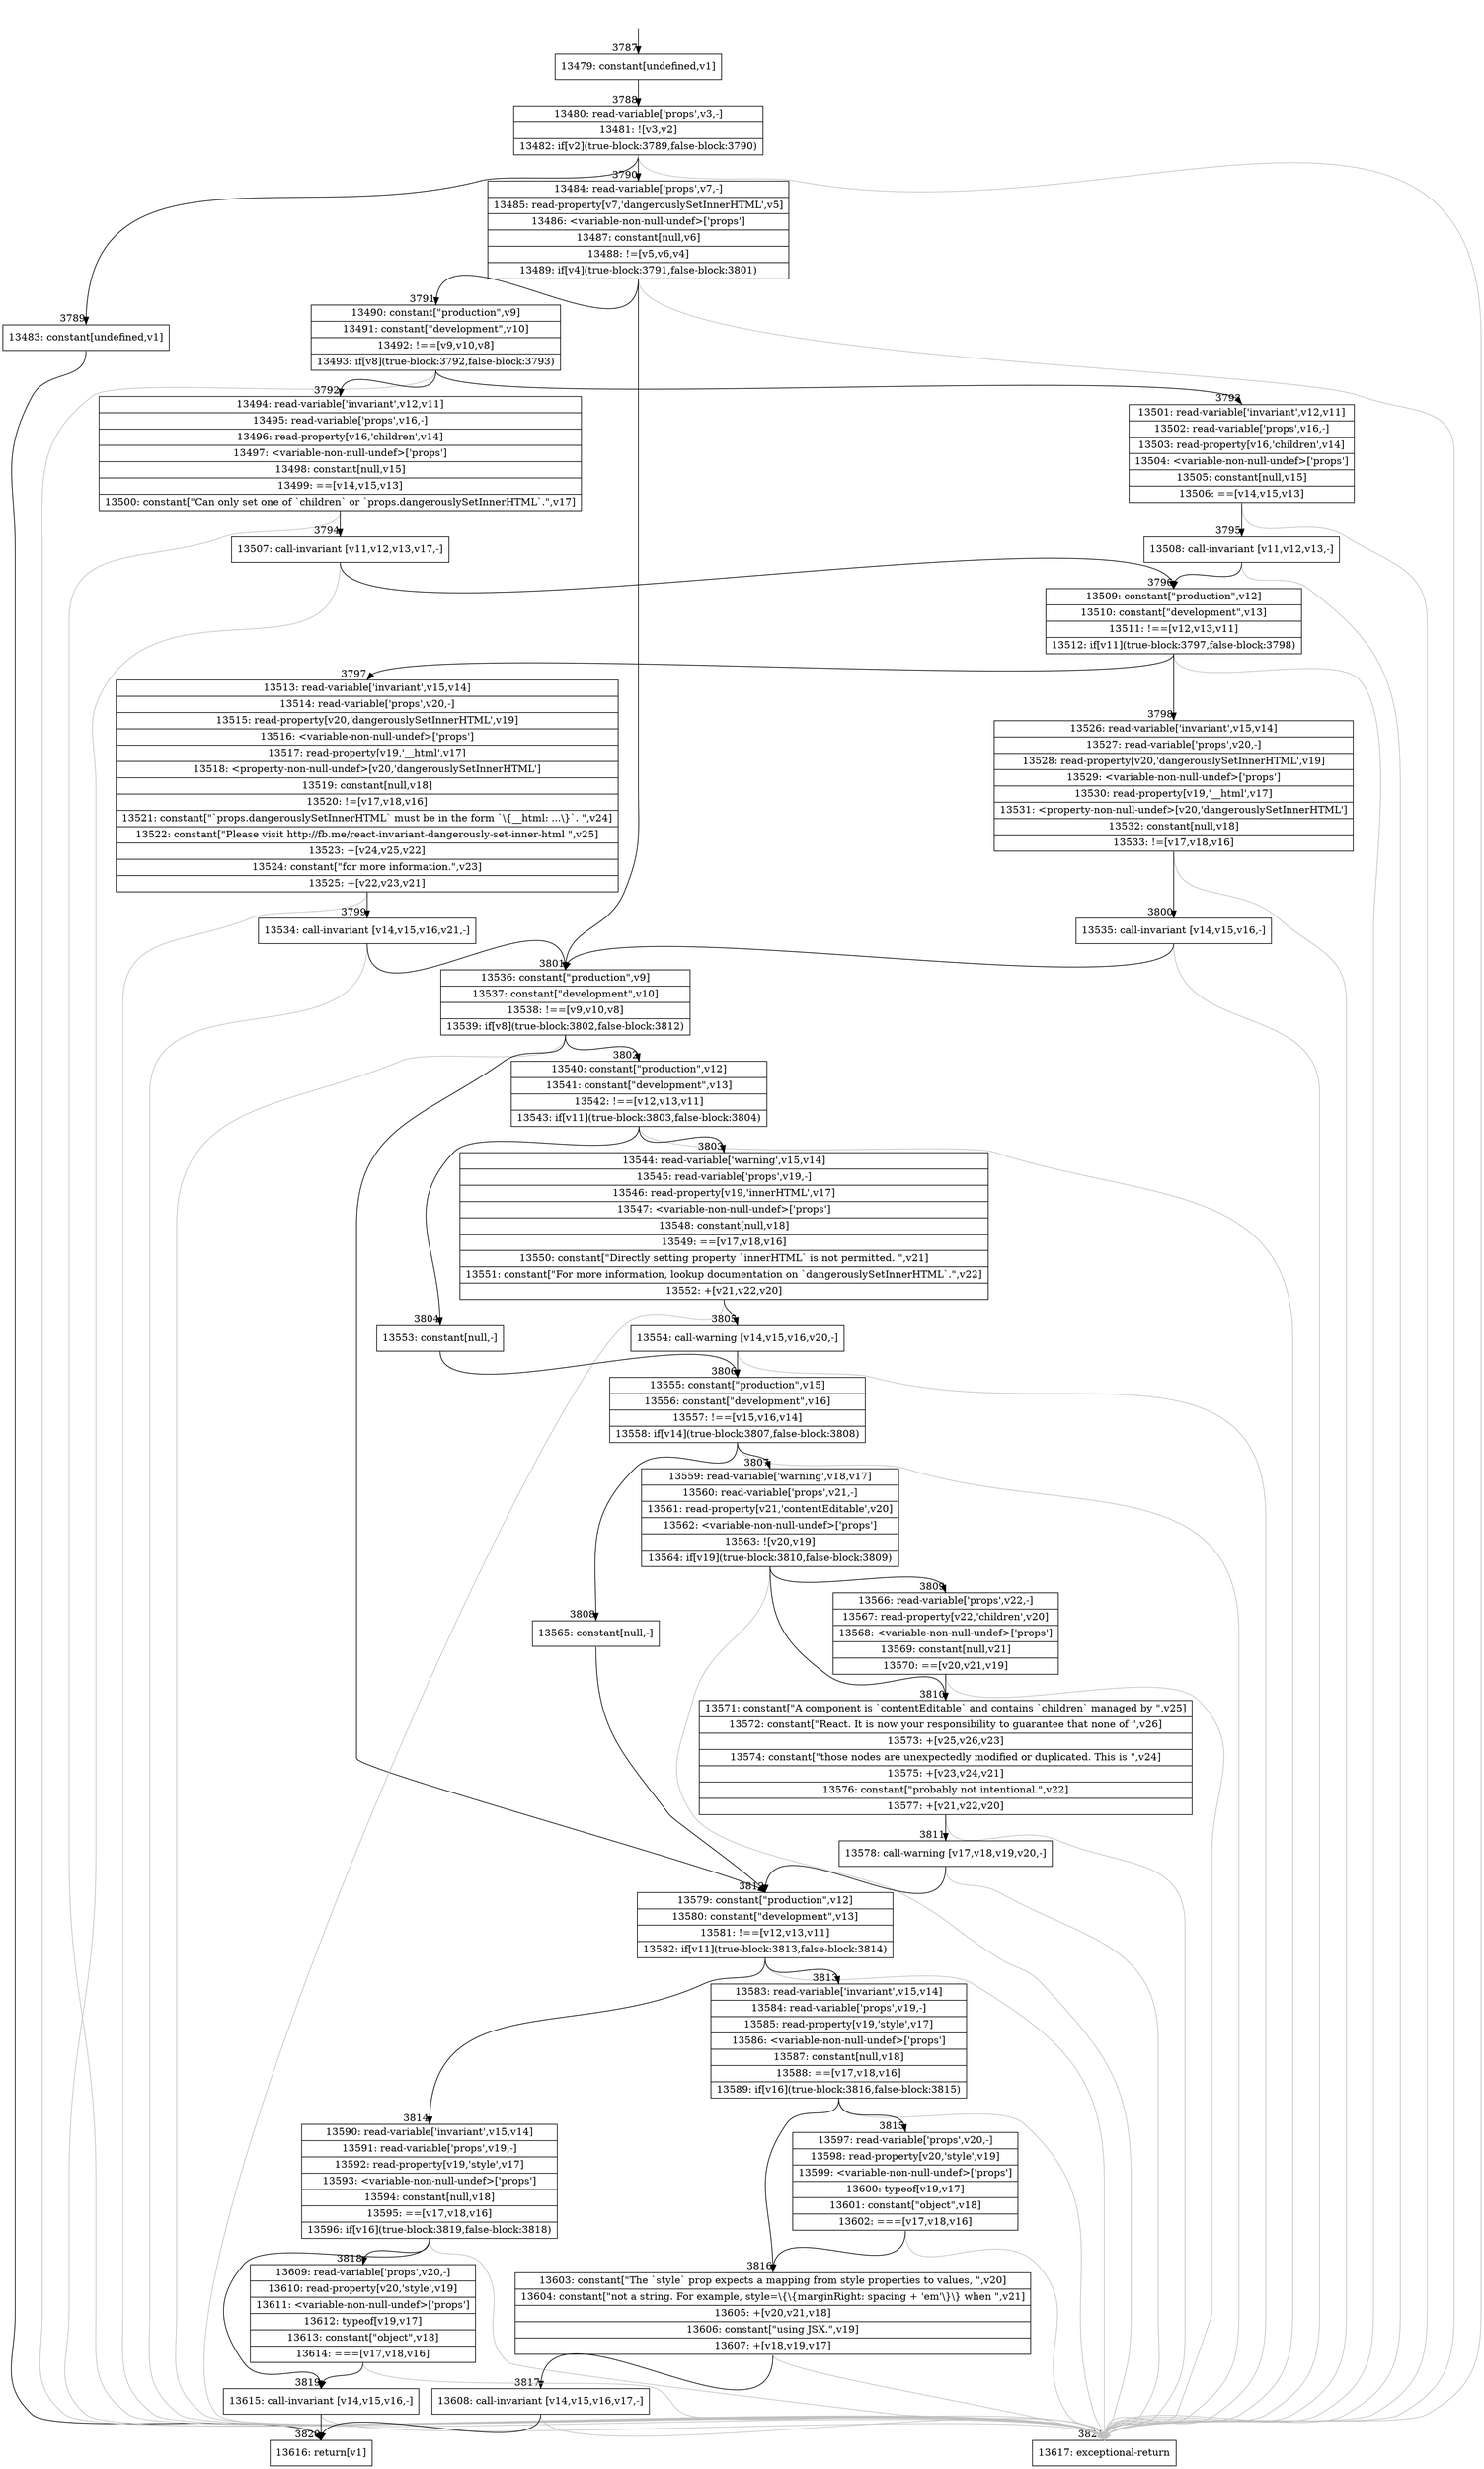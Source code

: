 digraph {
rankdir="TD"
BB_entry264[shape=none,label=""];
BB_entry264 -> BB3787 [tailport=s, headport=n, headlabel="    3787"]
BB3787 [shape=record label="{13479: constant[undefined,v1]}" ] 
BB3787 -> BB3788 [tailport=s, headport=n, headlabel="      3788"]
BB3788 [shape=record label="{13480: read-variable['props',v3,-]|13481: ![v3,v2]|13482: if[v2](true-block:3789,false-block:3790)}" ] 
BB3788 -> BB3789 [tailport=s, headport=n, headlabel="      3789"]
BB3788 -> BB3790 [tailport=s, headport=n, headlabel="      3790"]
BB3788 -> BB3821 [tailport=s, headport=n, color=gray, headlabel="      3821"]
BB3789 [shape=record label="{13483: constant[undefined,v1]}" ] 
BB3789 -> BB3820 [tailport=s, headport=n, headlabel="      3820"]
BB3790 [shape=record label="{13484: read-variable['props',v7,-]|13485: read-property[v7,'dangerouslySetInnerHTML',v5]|13486: \<variable-non-null-undef\>['props']|13487: constant[null,v6]|13488: !=[v5,v6,v4]|13489: if[v4](true-block:3791,false-block:3801)}" ] 
BB3790 -> BB3791 [tailport=s, headport=n, headlabel="      3791"]
BB3790 -> BB3801 [tailport=s, headport=n, headlabel="      3801"]
BB3790 -> BB3821 [tailport=s, headport=n, color=gray]
BB3791 [shape=record label="{13490: constant[\"production\",v9]|13491: constant[\"development\",v10]|13492: !==[v9,v10,v8]|13493: if[v8](true-block:3792,false-block:3793)}" ] 
BB3791 -> BB3792 [tailport=s, headport=n, headlabel="      3792"]
BB3791 -> BB3793 [tailport=s, headport=n, headlabel="      3793"]
BB3791 -> BB3821 [tailport=s, headport=n, color=gray]
BB3792 [shape=record label="{13494: read-variable['invariant',v12,v11]|13495: read-variable['props',v16,-]|13496: read-property[v16,'children',v14]|13497: \<variable-non-null-undef\>['props']|13498: constant[null,v15]|13499: ==[v14,v15,v13]|13500: constant[\"Can only set one of `children` or `props.dangerouslySetInnerHTML`.\",v17]}" ] 
BB3792 -> BB3794 [tailport=s, headport=n, headlabel="      3794"]
BB3792 -> BB3821 [tailport=s, headport=n, color=gray]
BB3793 [shape=record label="{13501: read-variable['invariant',v12,v11]|13502: read-variable['props',v16,-]|13503: read-property[v16,'children',v14]|13504: \<variable-non-null-undef\>['props']|13505: constant[null,v15]|13506: ==[v14,v15,v13]}" ] 
BB3793 -> BB3795 [tailport=s, headport=n, headlabel="      3795"]
BB3793 -> BB3821 [tailport=s, headport=n, color=gray]
BB3794 [shape=record label="{13507: call-invariant [v11,v12,v13,v17,-]}" ] 
BB3794 -> BB3796 [tailport=s, headport=n, headlabel="      3796"]
BB3794 -> BB3821 [tailport=s, headport=n, color=gray]
BB3795 [shape=record label="{13508: call-invariant [v11,v12,v13,-]}" ] 
BB3795 -> BB3796 [tailport=s, headport=n]
BB3795 -> BB3821 [tailport=s, headport=n, color=gray]
BB3796 [shape=record label="{13509: constant[\"production\",v12]|13510: constant[\"development\",v13]|13511: !==[v12,v13,v11]|13512: if[v11](true-block:3797,false-block:3798)}" ] 
BB3796 -> BB3797 [tailport=s, headport=n, headlabel="      3797"]
BB3796 -> BB3798 [tailport=s, headport=n, headlabel="      3798"]
BB3796 -> BB3821 [tailport=s, headport=n, color=gray]
BB3797 [shape=record label="{13513: read-variable['invariant',v15,v14]|13514: read-variable['props',v20,-]|13515: read-property[v20,'dangerouslySetInnerHTML',v19]|13516: \<variable-non-null-undef\>['props']|13517: read-property[v19,'__html',v17]|13518: \<property-non-null-undef\>[v20,'dangerouslySetInnerHTML']|13519: constant[null,v18]|13520: !=[v17,v18,v16]|13521: constant[\"`props.dangerouslySetInnerHTML` must be in the form `\\\{__html: ...\\\}`. \",v24]|13522: constant[\"Please visit http://fb.me/react-invariant-dangerously-set-inner-html \",v25]|13523: +[v24,v25,v22]|13524: constant[\"for more information.\",v23]|13525: +[v22,v23,v21]}" ] 
BB3797 -> BB3799 [tailport=s, headport=n, headlabel="      3799"]
BB3797 -> BB3821 [tailport=s, headport=n, color=gray]
BB3798 [shape=record label="{13526: read-variable['invariant',v15,v14]|13527: read-variable['props',v20,-]|13528: read-property[v20,'dangerouslySetInnerHTML',v19]|13529: \<variable-non-null-undef\>['props']|13530: read-property[v19,'__html',v17]|13531: \<property-non-null-undef\>[v20,'dangerouslySetInnerHTML']|13532: constant[null,v18]|13533: !=[v17,v18,v16]}" ] 
BB3798 -> BB3800 [tailport=s, headport=n, headlabel="      3800"]
BB3798 -> BB3821 [tailport=s, headport=n, color=gray]
BB3799 [shape=record label="{13534: call-invariant [v14,v15,v16,v21,-]}" ] 
BB3799 -> BB3801 [tailport=s, headport=n]
BB3799 -> BB3821 [tailport=s, headport=n, color=gray]
BB3800 [shape=record label="{13535: call-invariant [v14,v15,v16,-]}" ] 
BB3800 -> BB3801 [tailport=s, headport=n]
BB3800 -> BB3821 [tailport=s, headport=n, color=gray]
BB3801 [shape=record label="{13536: constant[\"production\",v9]|13537: constant[\"development\",v10]|13538: !==[v9,v10,v8]|13539: if[v8](true-block:3802,false-block:3812)}" ] 
BB3801 -> BB3802 [tailport=s, headport=n, headlabel="      3802"]
BB3801 -> BB3812 [tailport=s, headport=n, headlabel="      3812"]
BB3801 -> BB3821 [tailport=s, headport=n, color=gray]
BB3802 [shape=record label="{13540: constant[\"production\",v12]|13541: constant[\"development\",v13]|13542: !==[v12,v13,v11]|13543: if[v11](true-block:3803,false-block:3804)}" ] 
BB3802 -> BB3803 [tailport=s, headport=n, headlabel="      3803"]
BB3802 -> BB3804 [tailport=s, headport=n, headlabel="      3804"]
BB3802 -> BB3821 [tailport=s, headport=n, color=gray]
BB3803 [shape=record label="{13544: read-variable['warning',v15,v14]|13545: read-variable['props',v19,-]|13546: read-property[v19,'innerHTML',v17]|13547: \<variable-non-null-undef\>['props']|13548: constant[null,v18]|13549: ==[v17,v18,v16]|13550: constant[\"Directly setting property `innerHTML` is not permitted. \",v21]|13551: constant[\"For more information, lookup documentation on `dangerouslySetInnerHTML`.\",v22]|13552: +[v21,v22,v20]}" ] 
BB3803 -> BB3805 [tailport=s, headport=n, headlabel="      3805"]
BB3803 -> BB3821 [tailport=s, headport=n, color=gray]
BB3804 [shape=record label="{13553: constant[null,-]}" ] 
BB3804 -> BB3806 [tailport=s, headport=n, headlabel="      3806"]
BB3805 [shape=record label="{13554: call-warning [v14,v15,v16,v20,-]}" ] 
BB3805 -> BB3806 [tailport=s, headport=n]
BB3805 -> BB3821 [tailport=s, headport=n, color=gray]
BB3806 [shape=record label="{13555: constant[\"production\",v15]|13556: constant[\"development\",v16]|13557: !==[v15,v16,v14]|13558: if[v14](true-block:3807,false-block:3808)}" ] 
BB3806 -> BB3807 [tailport=s, headport=n, headlabel="      3807"]
BB3806 -> BB3808 [tailport=s, headport=n, headlabel="      3808"]
BB3806 -> BB3821 [tailport=s, headport=n, color=gray]
BB3807 [shape=record label="{13559: read-variable['warning',v18,v17]|13560: read-variable['props',v21,-]|13561: read-property[v21,'contentEditable',v20]|13562: \<variable-non-null-undef\>['props']|13563: ![v20,v19]|13564: if[v19](true-block:3810,false-block:3809)}" ] 
BB3807 -> BB3810 [tailport=s, headport=n, headlabel="      3810"]
BB3807 -> BB3809 [tailport=s, headport=n, headlabel="      3809"]
BB3807 -> BB3821 [tailport=s, headport=n, color=gray]
BB3808 [shape=record label="{13565: constant[null,-]}" ] 
BB3808 -> BB3812 [tailport=s, headport=n]
BB3809 [shape=record label="{13566: read-variable['props',v22,-]|13567: read-property[v22,'children',v20]|13568: \<variable-non-null-undef\>['props']|13569: constant[null,v21]|13570: ==[v20,v21,v19]}" ] 
BB3809 -> BB3810 [tailport=s, headport=n]
BB3809 -> BB3821 [tailport=s, headport=n, color=gray]
BB3810 [shape=record label="{13571: constant[\"A component is `contentEditable` and contains `children` managed by \",v25]|13572: constant[\"React. It is now your responsibility to guarantee that none of \",v26]|13573: +[v25,v26,v23]|13574: constant[\"those nodes are unexpectedly modified or duplicated. This is \",v24]|13575: +[v23,v24,v21]|13576: constant[\"probably not intentional.\",v22]|13577: +[v21,v22,v20]}" ] 
BB3810 -> BB3811 [tailport=s, headport=n, headlabel="      3811"]
BB3810 -> BB3821 [tailport=s, headport=n, color=gray]
BB3811 [shape=record label="{13578: call-warning [v17,v18,v19,v20,-]}" ] 
BB3811 -> BB3812 [tailport=s, headport=n]
BB3811 -> BB3821 [tailport=s, headport=n, color=gray]
BB3812 [shape=record label="{13579: constant[\"production\",v12]|13580: constant[\"development\",v13]|13581: !==[v12,v13,v11]|13582: if[v11](true-block:3813,false-block:3814)}" ] 
BB3812 -> BB3813 [tailport=s, headport=n, headlabel="      3813"]
BB3812 -> BB3814 [tailport=s, headport=n, headlabel="      3814"]
BB3812 -> BB3821 [tailport=s, headport=n, color=gray]
BB3813 [shape=record label="{13583: read-variable['invariant',v15,v14]|13584: read-variable['props',v19,-]|13585: read-property[v19,'style',v17]|13586: \<variable-non-null-undef\>['props']|13587: constant[null,v18]|13588: ==[v17,v18,v16]|13589: if[v16](true-block:3816,false-block:3815)}" ] 
BB3813 -> BB3816 [tailport=s, headport=n, headlabel="      3816"]
BB3813 -> BB3815 [tailport=s, headport=n, headlabel="      3815"]
BB3813 -> BB3821 [tailport=s, headport=n, color=gray]
BB3814 [shape=record label="{13590: read-variable['invariant',v15,v14]|13591: read-variable['props',v19,-]|13592: read-property[v19,'style',v17]|13593: \<variable-non-null-undef\>['props']|13594: constant[null,v18]|13595: ==[v17,v18,v16]|13596: if[v16](true-block:3819,false-block:3818)}" ] 
BB3814 -> BB3819 [tailport=s, headport=n, headlabel="      3819"]
BB3814 -> BB3818 [tailport=s, headport=n, headlabel="      3818"]
BB3814 -> BB3821 [tailport=s, headport=n, color=gray]
BB3815 [shape=record label="{13597: read-variable['props',v20,-]|13598: read-property[v20,'style',v19]|13599: \<variable-non-null-undef\>['props']|13600: typeof[v19,v17]|13601: constant[\"object\",v18]|13602: ===[v17,v18,v16]}" ] 
BB3815 -> BB3816 [tailport=s, headport=n]
BB3815 -> BB3821 [tailport=s, headport=n, color=gray]
BB3816 [shape=record label="{13603: constant[\"The `style` prop expects a mapping from style properties to values, \",v20]|13604: constant[\"not a string. For example, style=\\\{\\\{marginRight: spacing + 'em'\\\}\\\} when \",v21]|13605: +[v20,v21,v18]|13606: constant[\"using JSX.\",v19]|13607: +[v18,v19,v17]}" ] 
BB3816 -> BB3817 [tailport=s, headport=n, headlabel="      3817"]
BB3816 -> BB3821 [tailport=s, headport=n, color=gray]
BB3817 [shape=record label="{13608: call-invariant [v14,v15,v16,v17,-]}" ] 
BB3817 -> BB3820 [tailport=s, headport=n]
BB3817 -> BB3821 [tailport=s, headport=n, color=gray]
BB3818 [shape=record label="{13609: read-variable['props',v20,-]|13610: read-property[v20,'style',v19]|13611: \<variable-non-null-undef\>['props']|13612: typeof[v19,v17]|13613: constant[\"object\",v18]|13614: ===[v17,v18,v16]}" ] 
BB3818 -> BB3819 [tailport=s, headport=n]
BB3818 -> BB3821 [tailport=s, headport=n, color=gray]
BB3819 [shape=record label="{13615: call-invariant [v14,v15,v16,-]}" ] 
BB3819 -> BB3820 [tailport=s, headport=n]
BB3819 -> BB3821 [tailport=s, headport=n, color=gray]
BB3820 [shape=record label="{13616: return[v1]}" ] 
BB3821 [shape=record label="{13617: exceptional-return}" ] 
//#$~ 7503
}
